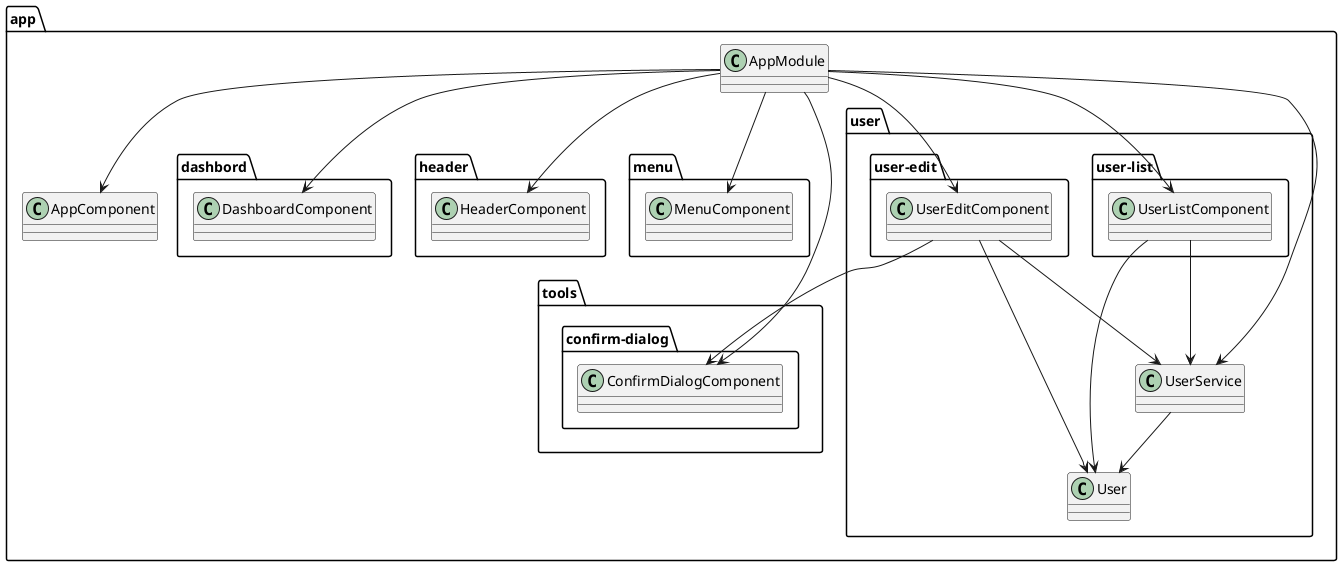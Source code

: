 @startuml ""

package app {
    class AppComponent
    class AppModule

    package dashbord {
        class DashboardComponent
    }
    package header {
        class HeaderComponent
    }
    package menu {
        class MenuComponent
    }
    package tools {
        package confirm-dialog {
            class ConfirmDialogComponent
        }
    }
    package user {
        package user-edit{
            class UserEditComponent
        }
        package user-list {
            class UserListComponent
        }
        class User
        class UserService

    }
}

AppModule -down-> AppComponent
AppModule --> DashboardComponent
AppModule --> HeaderComponent
AppModule --> MenuComponent
AppModule --> UserListComponent
AppModule --> UserEditComponent
AppModule --> ConfirmDialogComponent
AppModule --> UserService

UserListComponent --> UserService
UserListComponent --> User

UserEditComponent --> UserService
UserEditComponent --> User
UserEditComponent --> ConfirmDialogComponent

UserService --> User



@enduml